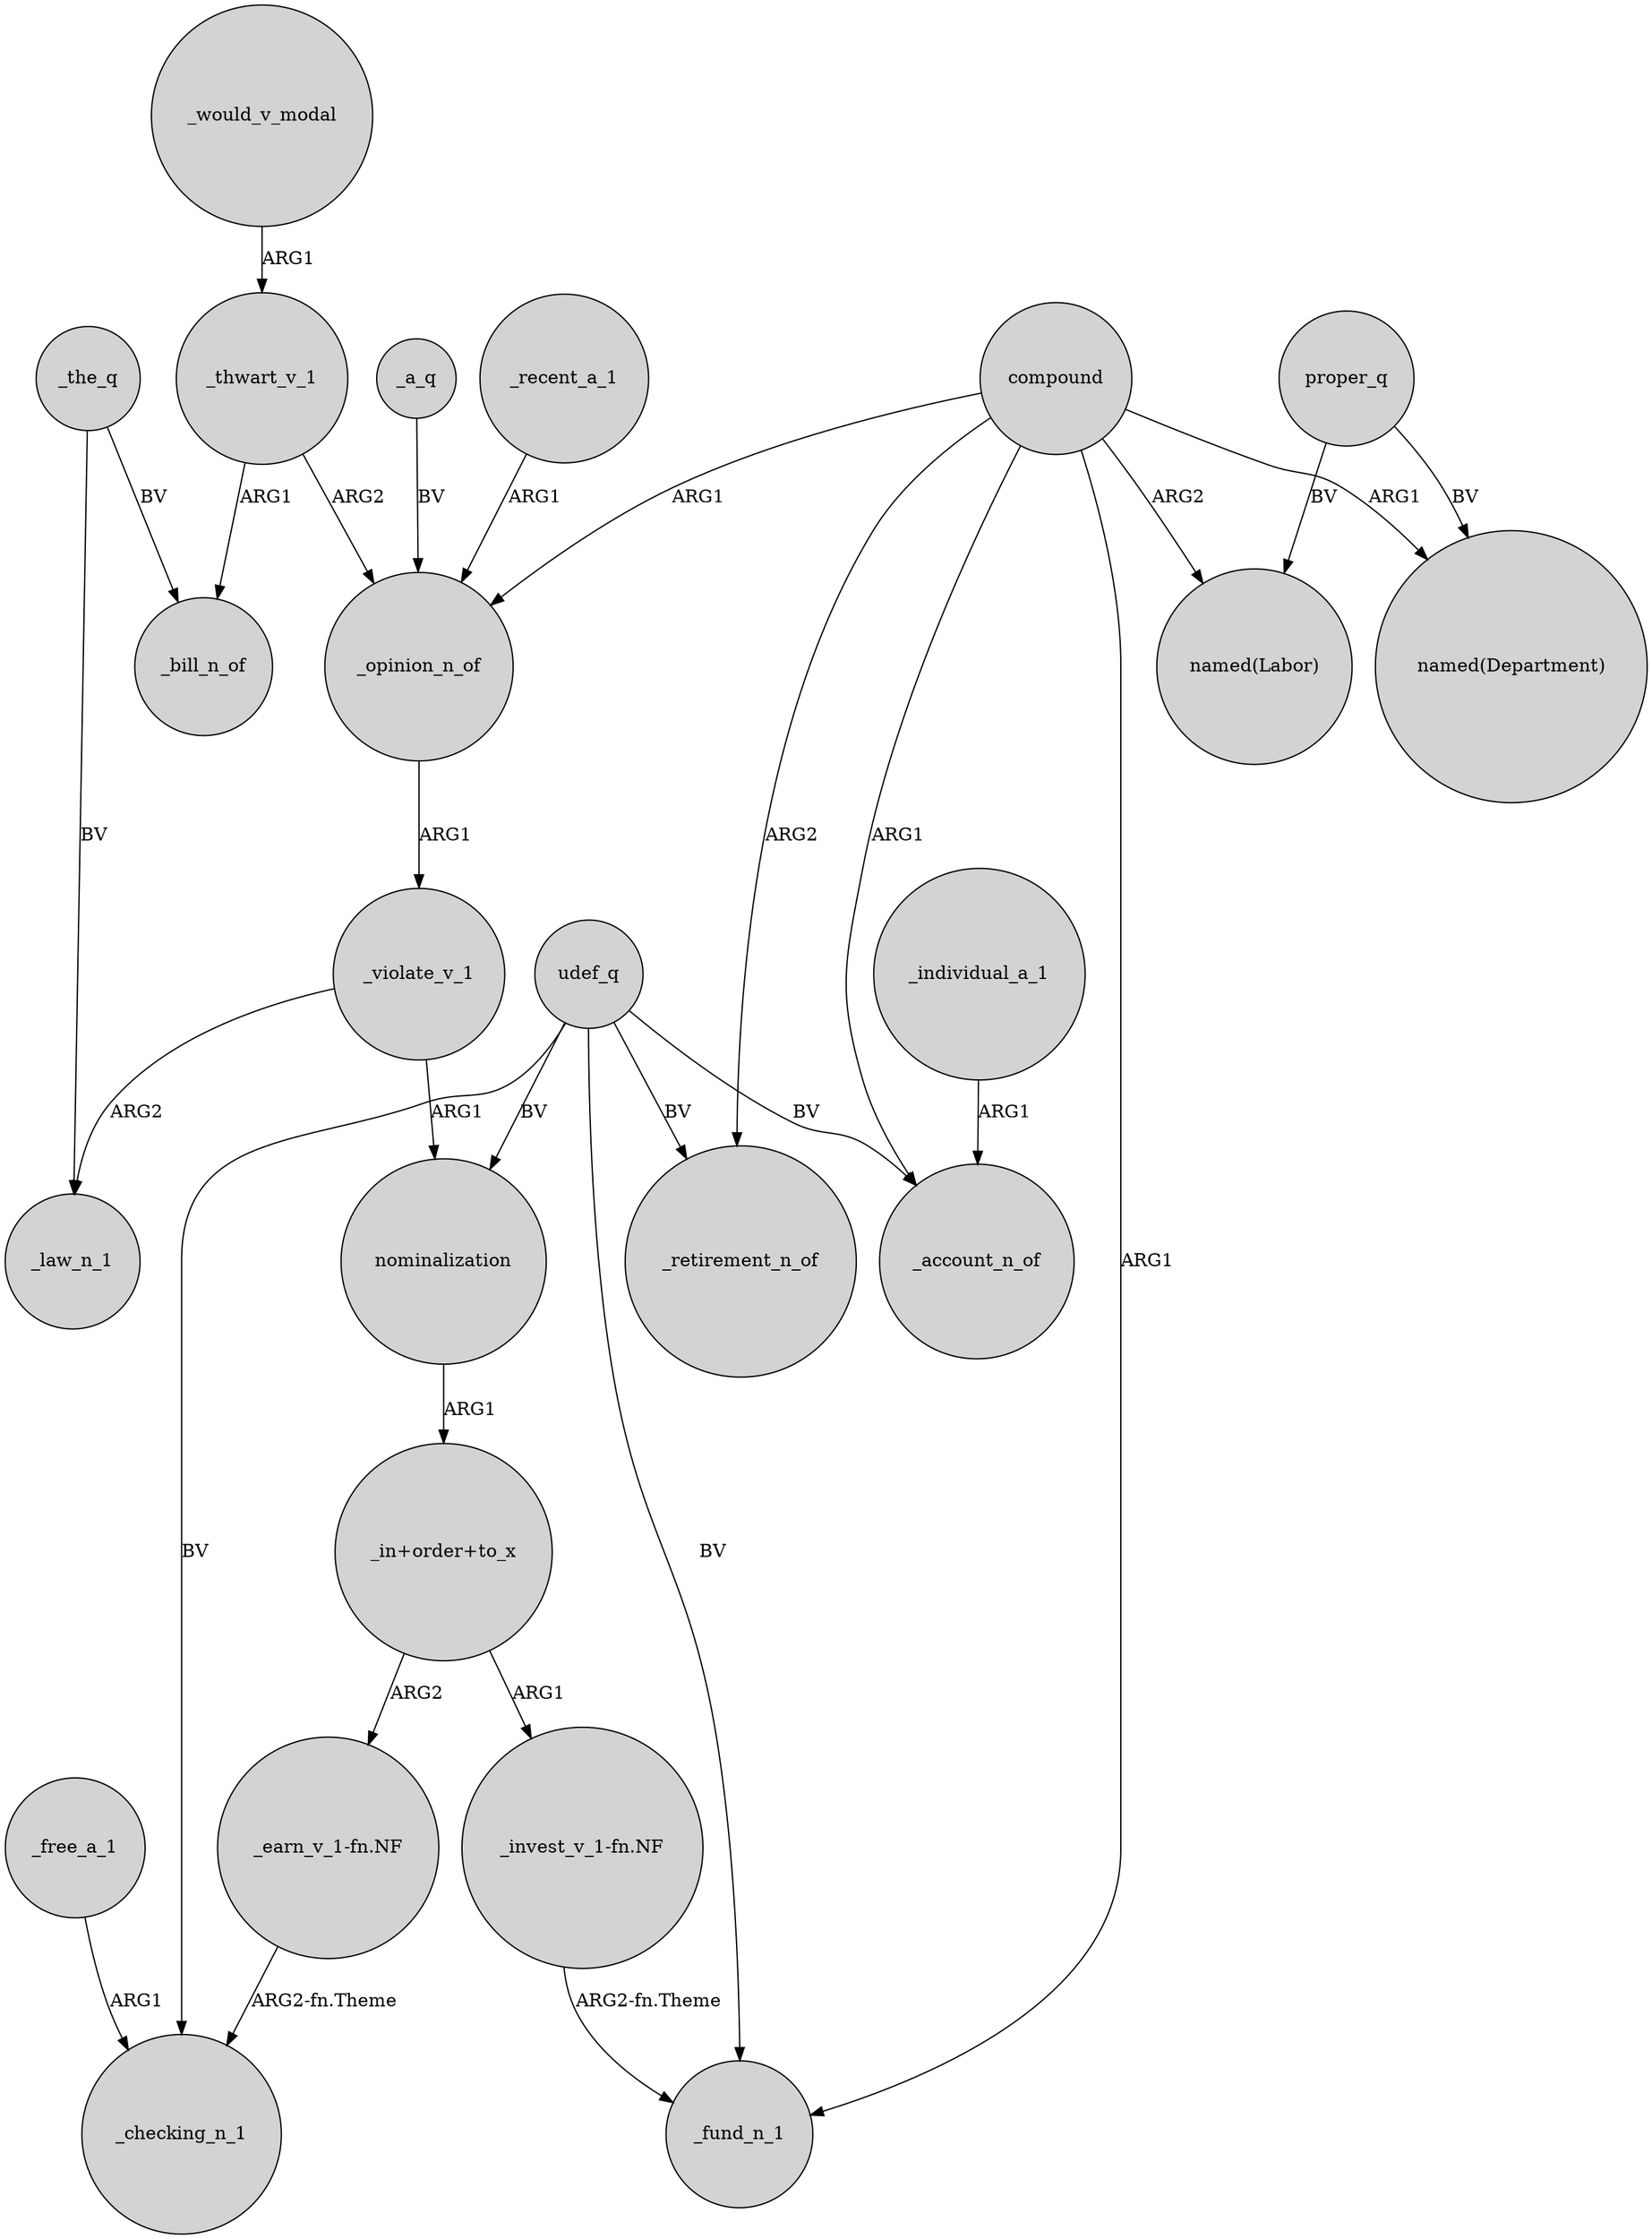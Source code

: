 digraph {
	node [shape=circle style=filled]
	_the_q -> _bill_n_of [label=BV]
	_would_v_modal -> _thwart_v_1 [label=ARG1]
	_opinion_n_of -> _violate_v_1 [label=ARG1]
	"_in+order+to_x" -> "_earn_v_1-fn.NF" [label=ARG2]
	"_invest_v_1-fn.NF" -> _fund_n_1 [label="ARG2-fn.Theme"]
	_a_q -> _opinion_n_of [label=BV]
	compound -> _account_n_of [label=ARG1]
	_individual_a_1 -> _account_n_of [label=ARG1]
	"_earn_v_1-fn.NF" -> _checking_n_1 [label="ARG2-fn.Theme"]
	udef_q -> _retirement_n_of [label=BV]
	_violate_v_1 -> _law_n_1 [label=ARG2]
	compound -> "named(Labor)" [label=ARG2]
	nominalization -> "_in+order+to_x" [label=ARG1]
	compound -> _opinion_n_of [label=ARG1]
	_recent_a_1 -> _opinion_n_of [label=ARG1]
	compound -> _retirement_n_of [label=ARG2]
	_the_q -> _law_n_1 [label=BV]
	udef_q -> _account_n_of [label=BV]
	udef_q -> _fund_n_1 [label=BV]
	udef_q -> nominalization [label=BV]
	udef_q -> _checking_n_1 [label=BV]
	_thwart_v_1 -> _bill_n_of [label=ARG1]
	compound -> "named(Department)" [label=ARG1]
	"_in+order+to_x" -> "_invest_v_1-fn.NF" [label=ARG1]
	_free_a_1 -> _checking_n_1 [label=ARG1]
	_violate_v_1 -> nominalization [label=ARG1]
	proper_q -> "named(Labor)" [label=BV]
	proper_q -> "named(Department)" [label=BV]
	compound -> _fund_n_1 [label=ARG1]
	_thwart_v_1 -> _opinion_n_of [label=ARG2]
}
